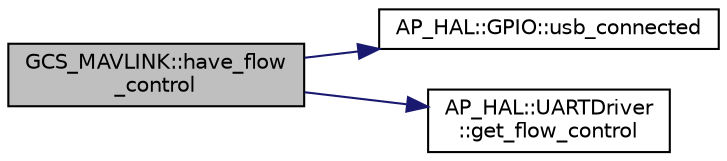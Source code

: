 digraph "GCS_MAVLINK::have_flow_control"
{
 // INTERACTIVE_SVG=YES
  edge [fontname="Helvetica",fontsize="10",labelfontname="Helvetica",labelfontsize="10"];
  node [fontname="Helvetica",fontsize="10",shape=record];
  rankdir="LR";
  Node1 [label="GCS_MAVLINK::have_flow\l_control",height=0.2,width=0.4,color="black", fillcolor="grey75", style="filled" fontcolor="black"];
  Node1 -> Node2 [color="midnightblue",fontsize="10",style="solid",fontname="Helvetica"];
  Node2 [label="AP_HAL::GPIO::usb_connected",height=0.2,width=0.4,color="black", fillcolor="white", style="filled",URL="$classAP__HAL_1_1GPIO.html#ab0ea67003249493b7efc0528410b9be6"];
  Node1 -> Node3 [color="midnightblue",fontsize="10",style="solid",fontname="Helvetica"];
  Node3 [label="AP_HAL::UARTDriver\l::get_flow_control",height=0.2,width=0.4,color="black", fillcolor="white", style="filled",URL="$classAP__HAL_1_1UARTDriver.html#acb3d1e747568bdfdd996f06974b53aeb"];
}
